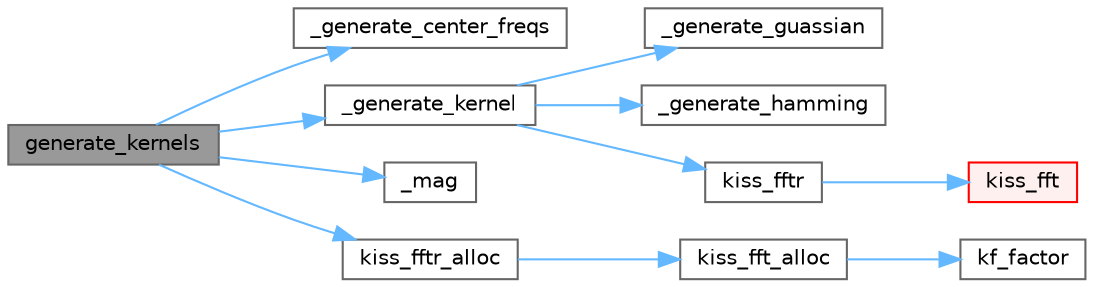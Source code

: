 digraph "generate_kernels"
{
 // INTERACTIVE_SVG=YES
 // LATEX_PDF_SIZE
  bgcolor="transparent";
  edge [fontname=Helvetica,fontsize=10,labelfontname=Helvetica,labelfontsize=10];
  node [fontname=Helvetica,fontsize=10,shape=box,height=0.2,width=0.4];
  rankdir="LR";
  Node1 [id="Node000001",label="generate_kernels",height=0.2,width=0.4,color="gray40", fillcolor="grey60", style="filled", fontcolor="black",tooltip=" "];
  Node1 -> Node2 [id="edge1_Node000001_Node000002",color="steelblue1",style="solid",tooltip=" "];
  Node2 [id="Node000002",label="_generate_center_freqs",height=0.2,width=0.4,color="grey40", fillcolor="white", style="filled",URL="$d2/d90/cq__kernel_8cpp_af6e9fc6db8923d62a548e7b90229f2c2.html#af6e9fc6db8923d62a548e7b90229f2c2",tooltip=" "];
  Node1 -> Node3 [id="edge2_Node000001_Node000003",color="steelblue1",style="solid",tooltip=" "];
  Node3 [id="Node000003",label="_generate_kernel",height=0.2,width=0.4,color="grey40", fillcolor="white", style="filled",URL="$d2/d90/cq__kernel_8cpp_a5291611cb8c33ea3d0eb81b52ba9ca43.html#a5291611cb8c33ea3d0eb81b52ba9ca43",tooltip=" "];
  Node3 -> Node4 [id="edge3_Node000003_Node000004",color="steelblue1",style="solid",tooltip=" "];
  Node4 [id="Node000004",label="_generate_guassian",height=0.2,width=0.4,color="grey40", fillcolor="white", style="filled",URL="$d2/d90/cq__kernel_8cpp_a0e1fe427c114b9a43e31b6d8ef99f8de.html#a0e1fe427c114b9a43e31b6d8ef99f8de",tooltip=" "];
  Node3 -> Node5 [id="edge4_Node000003_Node000005",color="steelblue1",style="solid",tooltip=" "];
  Node5 [id="Node000005",label="_generate_hamming",height=0.2,width=0.4,color="grey40", fillcolor="white", style="filled",URL="$d2/d90/cq__kernel_8cpp_a1b18b10398142010b6c01365c7364249.html#a1b18b10398142010b6c01365c7364249",tooltip=" "];
  Node3 -> Node6 [id="edge5_Node000003_Node000006",color="steelblue1",style="solid",tooltip=" "];
  Node6 [id="Node000006",label="kiss_fftr",height=0.2,width=0.4,color="grey40", fillcolor="white", style="filled",URL="$d2/da1/kiss__fftr_8cpp_a47dc7a9e54b7f0802dd225c27e6ec73b.html#a47dc7a9e54b7f0802dd225c27e6ec73b",tooltip=" "];
  Node6 -> Node7 [id="edge6_Node000006_Node000007",color="steelblue1",style="solid",tooltip=" "];
  Node7 [id="Node000007",label="kiss_fft",height=0.2,width=0.4,color="red", fillcolor="#FFF0F0", style="filled",URL="$d7/dc2/kiss__fft_8cpp_ab36e2bb33b74c1a7eabe3271d0916030.html#ab36e2bb33b74c1a7eabe3271d0916030",tooltip=" "];
  Node1 -> Node15 [id="edge7_Node000001_Node000015",color="steelblue1",style="solid",tooltip=" "];
  Node15 [id="Node000015",label="_mag",height=0.2,width=0.4,color="grey40", fillcolor="white", style="filled",URL="$d2/d90/cq__kernel_8cpp_a491647b50b6aa060ca5637ca0a28685e.html#a491647b50b6aa060ca5637ca0a28685e",tooltip=" "];
  Node1 -> Node16 [id="edge8_Node000001_Node000016",color="steelblue1",style="solid",tooltip=" "];
  Node16 [id="Node000016",label="kiss_fftr_alloc",height=0.2,width=0.4,color="grey40", fillcolor="white", style="filled",URL="$d2/da1/kiss__fftr_8cpp_aead7aaed139f58158b446ea623a8b8cb.html#aead7aaed139f58158b446ea623a8b8cb",tooltip=" "];
  Node16 -> Node17 [id="edge9_Node000016_Node000017",color="steelblue1",style="solid",tooltip=" "];
  Node17 [id="Node000017",label="kiss_fft_alloc",height=0.2,width=0.4,color="grey40", fillcolor="white", style="filled",URL="$d7/dc2/kiss__fft_8cpp_ab5ad1560b58375ec071da45401911358.html#ab5ad1560b58375ec071da45401911358",tooltip=" "];
  Node17 -> Node18 [id="edge10_Node000017_Node000018",color="steelblue1",style="solid",tooltip=" "];
  Node18 [id="Node000018",label="kf_factor",height=0.2,width=0.4,color="grey40", fillcolor="white", style="filled",URL="$d7/dc2/kiss__fft_8cpp_a4472db9715ee64fc7858ba895054f734.html#a4472db9715ee64fc7858ba895054f734",tooltip=" "];
}
